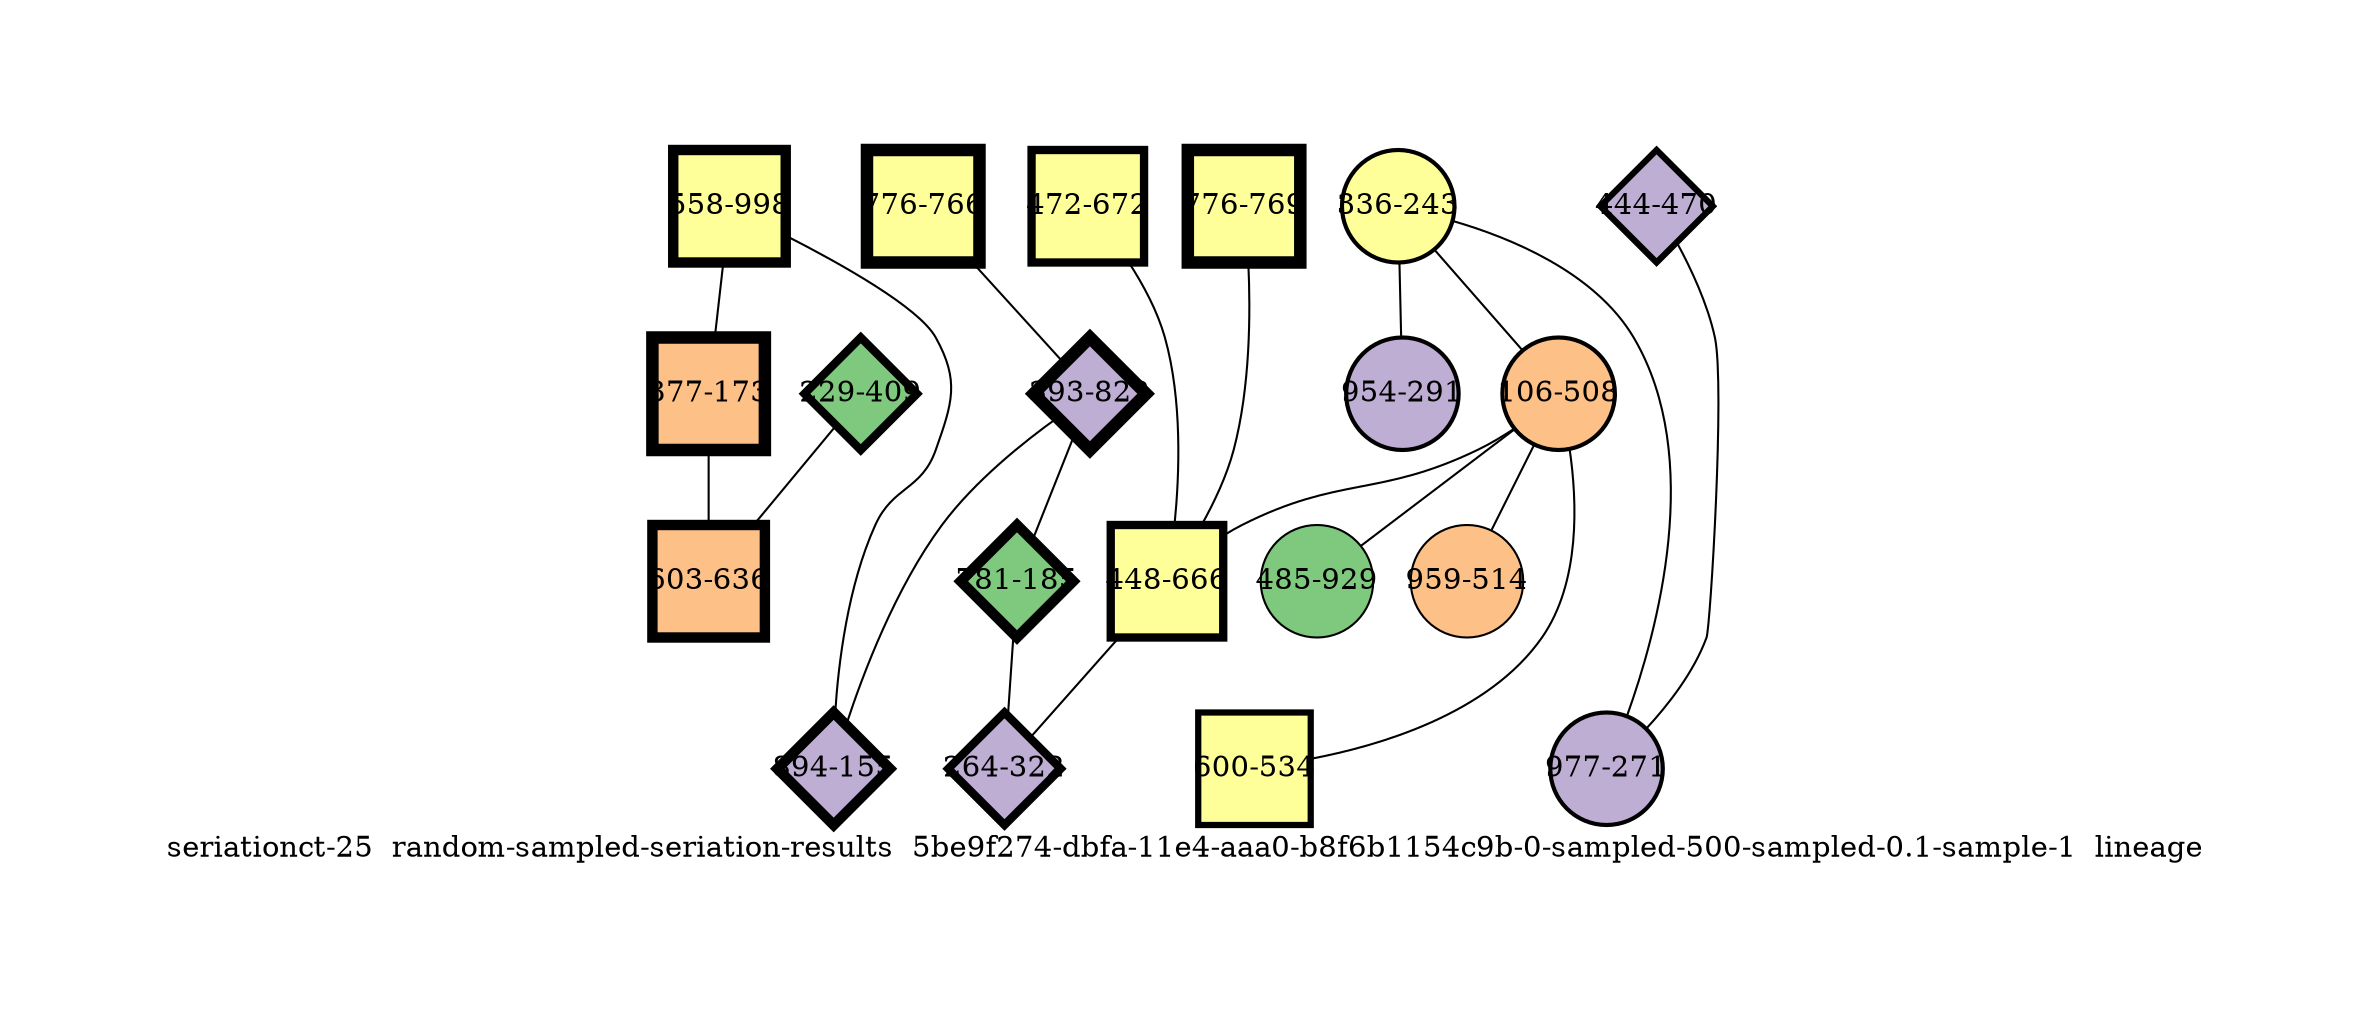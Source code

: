 strict graph "seriationct-25  random-sampled-seriation-results  5be9f274-dbfa-11e4-aaa0-b8f6b1154c9b-0-sampled-500-sampled-0.1-sample-1  lineage" {
labelloc=b;
ratio=auto;
pad="1.0";
label="seriationct-25  random-sampled-seriation-results  5be9f274-dbfa-11e4-aaa0-b8f6b1154c9b-0-sampled-500-sampled-0.1-sample-1  lineage";
node [width="0.75", style=filled, fixedsize=true, height="0.75", shape=circle, label=""];
0 [xCoordinate="998.0", appears_in_slice=5, yCoordinate="558.0", colorscheme=accent6, lineage_id=1, short_label="558-998", label="558-998", shape=square, cluster_id=3, fillcolor=4, size="500.0", id=9, penwidth="5.0"];
1 [xCoordinate="470.0", appears_in_slice=3, yCoordinate="444.0", colorscheme=accent6, lineage_id=2, short_label="444-470", label="444-470", shape=diamond, cluster_id=1, fillcolor=2, size="500.0", id=16, penwidth="3.0"];
2 [xCoordinate="173.0", appears_in_slice=6, yCoordinate="377.0", colorscheme=accent6, lineage_id=1, short_label="377-173", label="377-173", shape=square, cluster_id=2, fillcolor=3, size="500.0", id=1, penwidth="6.0"];
3 [xCoordinate="766.0", appears_in_slice=6, yCoordinate="776.0", colorscheme=accent6, lineage_id=1, short_label="776-766", label="776-766", shape=square, cluster_id=3, fillcolor=4, size="500.0", id=8, penwidth="6.0"];
4 [xCoordinate="243.0", appears_in_slice=2, yCoordinate="336.0", colorscheme=accent6, lineage_id=0, short_label="336-243", label="336-243", shape=circle, cluster_id=3, fillcolor=4, size="500.0", id=3, penwidth="2.0"];
5 [xCoordinate="672.0", appears_in_slice=4, yCoordinate="472.0", colorscheme=accent6, lineage_id=1, short_label="472-672", label="472-672", shape=square, cluster_id=3, fillcolor=4, size="500.0", id=4, penwidth="4.0"];
6 [xCoordinate="769.0", appears_in_slice=6, yCoordinate="776.0", colorscheme=accent6, lineage_id=1, short_label="776-769", label="776-769", shape=square, cluster_id=3, fillcolor=4, size="500.0", id=18, penwidth="6.0"];
7 [xCoordinate="271.0", appears_in_slice=2, yCoordinate="977.0", colorscheme=accent6, lineage_id=0, short_label="977-271", label="977-271", shape=circle, cluster_id=1, fillcolor=2, size="500.0", id=6, penwidth="2.0"];
8 [xCoordinate="508.0", appears_in_slice=2, yCoordinate="106.0", colorscheme=accent6, lineage_id=0, short_label="106-508", label="106-508", shape=circle, cluster_id=2, fillcolor=3, size="500.0", id=7, penwidth="2.0"];
9 [xCoordinate="822.0", appears_in_slice=6, yCoordinate="393.0", colorscheme=accent6, lineage_id=2, short_label="393-822", label="393-822", shape=diamond, cluster_id=1, fillcolor=2, size="500.0", id=19, penwidth="6.0"];
10 [xCoordinate="409.0", appears_in_slice=4, yCoordinate="229.0", colorscheme=accent6, lineage_id=2, short_label="229-409", label="229-409", shape=diamond, cluster_id=0, fillcolor=1, size="500.0", id=11, penwidth="4.0"];
11 [xCoordinate="534.0", appears_in_slice=3, yCoordinate="600.0", colorscheme=accent6, lineage_id=1, short_label="600-534", label="600-534", shape=square, cluster_id=3, fillcolor=4, size="500.0", id=10, penwidth="3.0"];
12 [xCoordinate="666.0", appears_in_slice=4, yCoordinate="448.0", colorscheme=accent6, lineage_id=1, short_label="448-666", label="448-666", shape=square, cluster_id=3, fillcolor=4, size="500.0", id=12, penwidth="4.0"];
13 [xCoordinate="929.0", appears_in_slice=1, yCoordinate="485.0", colorscheme=accent6, lineage_id=0, short_label="485-929", label="485-929", shape=circle, cluster_id=0, fillcolor=1, size="500.0", id=13, penwidth="1.0"];
14 [xCoordinate="155.0", appears_in_slice=5, yCoordinate="894.0", colorscheme=accent6, lineage_id=2, short_label="894-155", label="894-155", shape=diamond, cluster_id=1, fillcolor=2, size="500.0", id=14, penwidth="5.0"];
15 [xCoordinate="185.0", appears_in_slice=5, yCoordinate="781.0", colorscheme=accent6, lineage_id=2, short_label="781-185", label="781-185", shape=diamond, cluster_id=0, fillcolor=1, size="500.0", id=15, penwidth="5.0"];
16 [xCoordinate="514.0", appears_in_slice=1, yCoordinate="959.0", colorscheme=accent6, lineage_id=0, short_label="959-514", label="959-514", shape=circle, cluster_id=2, fillcolor=3, size="500.0", id=0, penwidth="1.0"];
17 [xCoordinate="291.0", appears_in_slice=2, yCoordinate="954.0", colorscheme=accent6, lineage_id=0, short_label="954-291", label="954-291", shape=circle, cluster_id=1, fillcolor=2, size="500.0", id=17, penwidth="2.0"];
18 [xCoordinate="636.0", appears_in_slice=5, yCoordinate="603.0", colorscheme=accent6, lineage_id=1, short_label="603-636", label="603-636", shape=square, cluster_id=2, fillcolor=3, size="500.0", id=5, penwidth="5.0"];
19 [xCoordinate="322.0", appears_in_slice=4, yCoordinate="264.0", colorscheme=accent6, lineage_id=2, short_label="264-322", label="264-322", shape=diamond, cluster_id=1, fillcolor=2, size="500.0", id=2, penwidth="4.0"];
0 -- 2  [inverseweight="5.38913266949", weight="0.185558616076"];
0 -- 14  [inverseweight="21.204723242", weight="0.0471593044902"];
1 -- 7  [inverseweight="1.31038304583", weight="0.763135636699"];
2 -- 18  [inverseweight="2.25367027361", weight="0.443720632831"];
3 -- 9  [inverseweight="3.5719753442", weight="0.279957139577"];
4 -- 8  [inverseweight="1.51458139438", weight="0.66024843809"];
4 -- 17  [inverseweight="12.9271922499", weight="0.0773563184233"];
4 -- 7  [inverseweight="4.03199584647", weight="0.248016128508"];
5 -- 12  [inverseweight="1.21713960106", weight="0.821598442063"];
6 -- 12  [inverseweight="1.05319421079", weight="0.949492496021"];
8 -- 16  [inverseweight="2.80642125349", weight="0.356325693713"];
8 -- 12  [inverseweight="1.41845255886", weight="0.704993616992"];
8 -- 11  [inverseweight="1.60457635951", weight="0.623217458035"];
8 -- 13  [inverseweight="3.35457163916", weight="0.298100654142"];
9 -- 14  [inverseweight="4.68621878719", weight="0.213391658694"];
9 -- 15  [inverseweight="2.45121600671", weight="0.407960782429"];
10 -- 18  [inverseweight="8.39417847341", weight="0.119130180895"];
12 -- 19  [inverseweight="20.9795339574", weight="0.0476655011513"];
15 -- 19  [inverseweight="4.7578068292", weight="0.210180874487"];
}
